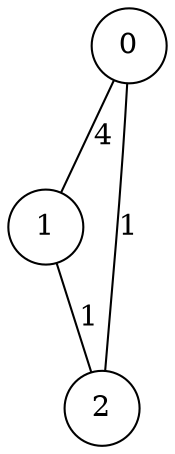 graph qubit_interaction_graph {
    node [shape=circle];
    0 -- 1 [label=4];
    0 -- 2 [label=1];
    1 -- 2 [label=1];
}